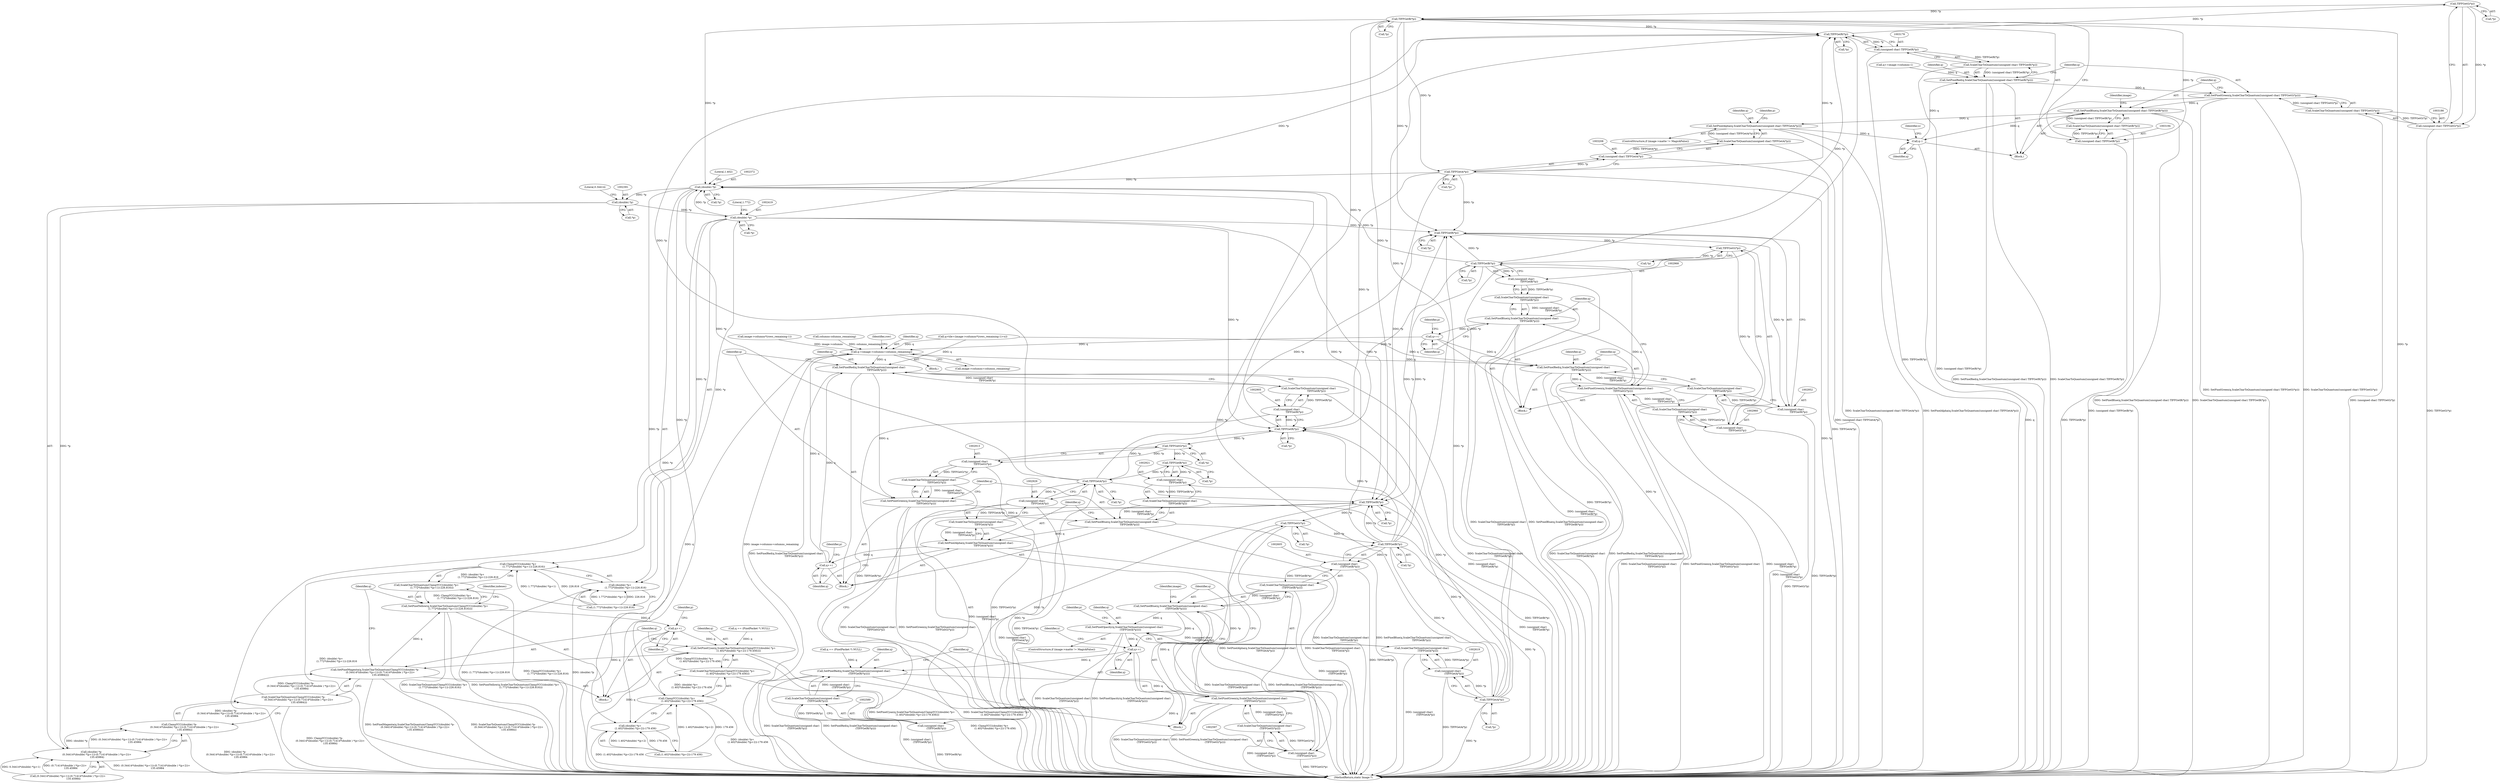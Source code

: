 digraph "0_ImageMagick_2bb6941a2d557f26a2f2049ade466e118eeaab91@pointer" {
"1003187" [label="(Call,TIFFGetG(*p))"];
"1003179" [label="(Call,TIFFGetR(*p))"];
"1003195" [label="(Call,TIFFGetB(*p))"];
"1003187" [label="(Call,TIFFGetG(*p))"];
"1002418" [label="(Call,(double) *p)"];
"1002390" [label="(Call,(double) *p)"];
"1002371" [label="(Call,(double) *p)"];
"1002969" [label="(Call,TIFFGetB(*p))"];
"1002961" [label="(Call,TIFFGetG(*p))"];
"1002953" [label="(Call,TIFFGetR(*p))"];
"1002620" [label="(Call,TIFFGetA(*p))"];
"1002606" [label="(Call,TIFFGetB(*p))"];
"1002598" [label="(Call,TIFFGetG(*p))"];
"1002590" [label="(Call,TIFFGetR(*p))"];
"1002930" [label="(Call,TIFFGetA(*p))"];
"1002922" [label="(Call,TIFFGetB(*p))"];
"1002914" [label="(Call,TIFFGetG(*p))"];
"1002906" [label="(Call,TIFFGetR(*p))"];
"1003209" [label="(Call,TIFFGetA(*p))"];
"1003185" [label="(Call,(unsigned char) TIFFGetG(*p))"];
"1003184" [label="(Call,ScaleCharToQuantum((unsigned char) TIFFGetG(*p)))"];
"1003182" [label="(Call,SetPixelGreen(q,ScaleCharToQuantum((unsigned char) TIFFGetG(*p))))"];
"1003190" [label="(Call,SetPixelBlue(q,ScaleCharToQuantum((unsigned char) TIFFGetB(*p))))"];
"1003204" [label="(Call,SetPixelAlpha(q,ScaleCharToQuantum((unsigned char) TIFFGetA(*p))))"];
"1003214" [label="(Call,q--)"];
"1003174" [label="(Call,SetPixelRed(q,ScaleCharToQuantum((unsigned char) TIFFGetR(*p))))"];
"1002369" [label="(Call,ClampYCC((double) *p+\n              (1.402*(double) *(p+2))-179.456))"];
"1002368" [label="(Call,ScaleCharToQuantum(ClampYCC((double) *p+\n              (1.402*(double) *(p+2))-179.456)))"];
"1002366" [label="(Call,SetPixelCyan(q,ScaleCharToQuantum(ClampYCC((double) *p+\n              (1.402*(double) *(p+2))-179.456))))"];
"1002385" [label="(Call,SetPixelMagenta(q,ScaleCharToQuantum(ClampYCC((double) *p-\n              (0.34414*(double) *(p+1))-(0.71414*(double ) *(p+2))+\n              135.45984))))"];
"1002413" [label="(Call,SetPixelYellow(q,ScaleCharToQuantum(ClampYCC((double) *p+\n              (1.772*(double) *(p+1))-226.816))))"];
"1002443" [label="(Call,q++)"];
"1002370" [label="(Call,(double) *p+\n              (1.402*(double) *(p+2))-179.456)"];
"1002389" [label="(Call,(double) *p-\n              (0.34414*(double) *(p+1))-(0.71414*(double ) *(p+2))+\n              135.45984)"];
"1002388" [label="(Call,ClampYCC((double) *p-\n              (0.34414*(double) *(p+1))-(0.71414*(double ) *(p+2))+\n              135.45984))"];
"1002387" [label="(Call,ScaleCharToQuantum(ClampYCC((double) *p-\n              (0.34414*(double) *(p+1))-(0.71414*(double ) *(p+2))+\n              135.45984)))"];
"1002416" [label="(Call,ClampYCC((double) *p+\n              (1.772*(double) *(p+1))-226.816))"];
"1002415" [label="(Call,ScaleCharToQuantum(ClampYCC((double) *p+\n              (1.772*(double) *(p+1))-226.816)))"];
"1002417" [label="(Call,(double) *p+\n              (1.772*(double) *(p+1))-226.816)"];
"1002588" [label="(Call,(unsigned char)\n              (TIFFGetR(*p)))"];
"1002587" [label="(Call,ScaleCharToQuantum((unsigned char)\n              (TIFFGetR(*p))))"];
"1002585" [label="(Call,SetPixelRed(q,ScaleCharToQuantum((unsigned char)\n              (TIFFGetR(*p)))))"];
"1002593" [label="(Call,SetPixelGreen(q,ScaleCharToQuantum((unsigned char)\n              (TIFFGetG(*p)))))"];
"1002601" [label="(Call,SetPixelBlue(q,ScaleCharToQuantum((unsigned char)\n              (TIFFGetB(*p)))))"];
"1002615" [label="(Call,SetPixelOpacity(q,ScaleCharToQuantum((unsigned char)\n                (TIFFGetA(*p)))))"];
"1002625" [label="(Call,q++)"];
"1002596" [label="(Call,(unsigned char)\n              (TIFFGetG(*p)))"];
"1002595" [label="(Call,ScaleCharToQuantum((unsigned char)\n              (TIFFGetG(*p))))"];
"1002604" [label="(Call,(unsigned char)\n              (TIFFGetB(*p)))"];
"1002603" [label="(Call,ScaleCharToQuantum((unsigned char)\n              (TIFFGetB(*p))))"];
"1002618" [label="(Call,(unsigned char)\n                (TIFFGetA(*p)))"];
"1002617" [label="(Call,ScaleCharToQuantum((unsigned char)\n                (TIFFGetA(*p))))"];
"1002904" [label="(Call,(unsigned char)\n                    TIFFGetR(*p))"];
"1002903" [label="(Call,ScaleCharToQuantum((unsigned char)\n                    TIFFGetR(*p)))"];
"1002901" [label="(Call,SetPixelRed(q,ScaleCharToQuantum((unsigned char)\n                    TIFFGetR(*p))))"];
"1002909" [label="(Call,SetPixelGreen(q,ScaleCharToQuantum((unsigned char)\n                    TIFFGetG(*p))))"];
"1002917" [label="(Call,SetPixelBlue(q,ScaleCharToQuantum((unsigned char)\n                    TIFFGetB(*p))))"];
"1002925" [label="(Call,SetPixelAlpha(q,ScaleCharToQuantum((unsigned char)\n                    TIFFGetA(*p))))"];
"1002933" [label="(Call,q++)"];
"1002981" [label="(Call,q-=(image->columns+columns_remaining))"];
"1002948" [label="(Call,SetPixelRed(q,ScaleCharToQuantum((unsigned char)\n                    TIFFGetR(*p))))"];
"1002956" [label="(Call,SetPixelGreen(q,ScaleCharToQuantum((unsigned char)\n                    TIFFGetG(*p))))"];
"1002964" [label="(Call,SetPixelBlue(q,ScaleCharToQuantum((unsigned char)\n                    TIFFGetB(*p))))"];
"1002972" [label="(Call,q++)"];
"1002912" [label="(Call,(unsigned char)\n                    TIFFGetG(*p))"];
"1002911" [label="(Call,ScaleCharToQuantum((unsigned char)\n                    TIFFGetG(*p)))"];
"1002920" [label="(Call,(unsigned char)\n                    TIFFGetB(*p))"];
"1002919" [label="(Call,ScaleCharToQuantum((unsigned char)\n                    TIFFGetB(*p)))"];
"1002928" [label="(Call,(unsigned char)\n                    TIFFGetA(*p))"];
"1002927" [label="(Call,ScaleCharToQuantum((unsigned char)\n                    TIFFGetA(*p)))"];
"1002951" [label="(Call,(unsigned char)\n                    TIFFGetR(*p))"];
"1002950" [label="(Call,ScaleCharToQuantum((unsigned char)\n                    TIFFGetR(*p)))"];
"1002959" [label="(Call,(unsigned char)\n                    TIFFGetG(*p))"];
"1002958" [label="(Call,ScaleCharToQuantum((unsigned char)\n                    TIFFGetG(*p)))"];
"1002967" [label="(Call,(unsigned char)\n                    TIFFGetB(*p))"];
"1002966" [label="(Call,ScaleCharToQuantum((unsigned char)\n                    TIFFGetB(*p)))"];
"1003177" [label="(Call,(unsigned char) TIFFGetR(*p))"];
"1003176" [label="(Call,ScaleCharToQuantum((unsigned char) TIFFGetR(*p)))"];
"1003193" [label="(Call,(unsigned char) TIFFGetB(*p))"];
"1003192" [label="(Call,ScaleCharToQuantum((unsigned char) TIFFGetB(*p)))"];
"1003207" [label="(Call,(unsigned char) TIFFGetA(*p))"];
"1003206" [label="(Call,ScaleCharToQuantum((unsigned char) TIFFGetA(*p)))"];
"1003183" [label="(Identifier,q)"];
"1002904" [label="(Call,(unsigned char)\n                    TIFFGetR(*p))"];
"1002591" [label="(Call,*p)"];
"1002959" [label="(Call,(unsigned char)\n                    TIFFGetG(*p))"];
"1002972" [label="(Call,q++)"];
"1002367" [label="(Identifier,q)"];
"1002982" [label="(Identifier,q)"];
"1002918" [label="(Identifier,q)"];
"1002385" [label="(Call,SetPixelMagenta(q,ScaleCharToQuantum(ClampYCC((double) *p-\n              (0.34414*(double) *(p+1))-(0.71414*(double ) *(p+2))+\n              135.45984))))"];
"1002867" [label="(Call,image->columns*(rows_remaining-1))"];
"1003184" [label="(Call,ScaleCharToQuantum((unsigned char) TIFFGetG(*p)))"];
"1002414" [label="(Identifier,q)"];
"1002915" [label="(Call,*p)"];
"1002910" [label="(Identifier,q)"];
"1002947" [label="(Block,)"];
"1002443" [label="(Call,q++)"];
"1002625" [label="(Call,q++)"];
"1002906" [label="(Call,TIFFGetR(*p))"];
"1003406" [label="(MethodReturn,static Image *)"];
"1003182" [label="(Call,SetPixelGreen(q,ScaleCharToQuantum((unsigned char) TIFFGetG(*p))))"];
"1003180" [label="(Call,*p)"];
"1003185" [label="(Call,(unsigned char) TIFFGetG(*p))"];
"1003153" [label="(Call,q+=image->columns-1)"];
"1002617" [label="(Call,ScaleCharToQuantum((unsigned char)\n                (TIFFGetA(*p))))"];
"1002954" [label="(Call,*p)"];
"1003175" [label="(Identifier,q)"];
"1002981" [label="(Call,q-=(image->columns+columns_remaining))"];
"1002365" [label="(Block,)"];
"1002371" [label="(Call,(double) *p)"];
"1002434" [label="(Identifier,indexes)"];
"1002396" [label="(Literal,0.34414)"];
"1002418" [label="(Call,(double) *p)"];
"1002912" [label="(Call,(unsigned char)\n                    TIFFGetG(*p))"];
"1002602" [label="(Identifier,q)"];
"1002422" [label="(Call,(1.772*(double) *(p+1))-226.816)"];
"1002903" [label="(Call,ScaleCharToQuantum((unsigned char)\n                    TIFFGetR(*p)))"];
"1002967" [label="(Call,(unsigned char)\n                    TIFFGetB(*p))"];
"1002902" [label="(Identifier,q)"];
"1003173" [label="(Block,)"];
"1002446" [label="(Identifier,p)"];
"1002931" [label="(Call,*p)"];
"1002914" [label="(Call,TIFFGetG(*p))"];
"1002901" [label="(Call,SetPixelRed(q,ScaleCharToQuantum((unsigned char)\n                    TIFFGetR(*p))))"];
"1003177" [label="(Call,(unsigned char) TIFFGetR(*p))"];
"1002962" [label="(Call,*p)"];
"1003179" [label="(Call,TIFFGetR(*p))"];
"1002930" [label="(Call,TIFFGetA(*p))"];
"1002590" [label="(Call,TIFFGetR(*p))"];
"1002389" [label="(Call,(double) *p-\n              (0.34414*(double) *(p+1))-(0.71414*(double ) *(p+2))+\n              135.45984)"];
"1002584" [label="(Block,)"];
"1003209" [label="(Call,TIFFGetA(*p))"];
"1002618" [label="(Call,(unsigned char)\n                (TIFFGetA(*p)))"];
"1003205" [label="(Identifier,q)"];
"1002951" [label="(Call,(unsigned char)\n                    TIFFGetR(*p))"];
"1002604" [label="(Call,(unsigned char)\n              (TIFFGetB(*p)))"];
"1002609" [label="(ControlStructure,if (image->matte != MagickFalse))"];
"1002624" [label="(Identifier,p)"];
"1002392" [label="(Call,*p)"];
"1002862" [label="(Call,q=tile+(image->columns*(rows_remaining-1)+x))"];
"1003207" [label="(Call,(unsigned char) TIFFGetA(*p))"];
"1002386" [label="(Identifier,q)"];
"1003187" [label="(Call,TIFFGetG(*p))"];
"1002620" [label="(Call,TIFFGetA(*p))"];
"1003215" [label="(Identifier,q)"];
"1002416" [label="(Call,ClampYCC((double) *p+\n              (1.772*(double) *(p+1))-226.816))"];
"1002928" [label="(Call,(unsigned char)\n                    TIFFGetA(*p))"];
"1002593" [label="(Call,SetPixelGreen(q,ScaleCharToQuantum((unsigned char)\n              (TIFFGetG(*p)))))"];
"1002909" [label="(Call,SetPixelGreen(q,ScaleCharToQuantum((unsigned char)\n                    TIFFGetG(*p))))"];
"1002588" [label="(Call,(unsigned char)\n              (TIFFGetR(*p)))"];
"1002612" [label="(Identifier,image)"];
"1002598" [label="(Call,TIFFGetG(*p))"];
"1002616" [label="(Identifier,q)"];
"1002586" [label="(Identifier,q)"];
"1002413" [label="(Call,SetPixelYellow(q,ScaleCharToQuantum(ClampYCC((double) *p+\n              (1.772*(double) *(p+1))-226.816))))"];
"1002975" [label="(Identifier,p)"];
"1002373" [label="(Call,*p)"];
"1003198" [label="(ControlStructure,if (image->matte != MagickFalse))"];
"1002934" [label="(Identifier,q)"];
"1002973" [label="(Identifier,q)"];
"1002377" [label="(Literal,1.402)"];
"1002596" [label="(Call,(unsigned char)\n              (TIFFGetG(*p)))"];
"1002369" [label="(Call,ClampYCC((double) *p+\n              (1.402*(double) *(p+2))-179.456))"];
"1002969" [label="(Call,TIFFGetB(*p))"];
"1002607" [label="(Call,*p)"];
"1002948" [label="(Call,SetPixelRed(q,ScaleCharToQuantum((unsigned char)\n                    TIFFGetR(*p))))"];
"1003204" [label="(Call,SetPixelAlpha(q,ScaleCharToQuantum((unsigned char) TIFFGetA(*p))))"];
"1002444" [label="(Identifier,q)"];
"1003201" [label="(Identifier,image)"];
"1002387" [label="(Call,ScaleCharToQuantum(ClampYCC((double) *p-\n              (0.34414*(double) *(p+1))-(0.71414*(double ) *(p+2))+\n              135.45984)))"];
"1003192" [label="(Call,ScaleCharToQuantum((unsigned char) TIFFGetB(*p)))"];
"1002978" [label="(Call,columns-columns_remaining)"];
"1002415" [label="(Call,ScaleCharToQuantum(ClampYCC((double) *p+\n              (1.772*(double) *(p+1))-226.816)))"];
"1002957" [label="(Identifier,q)"];
"1002603" [label="(Call,ScaleCharToQuantum((unsigned char)\n              (TIFFGetB(*p))))"];
"1002920" [label="(Call,(unsigned char)\n                    TIFFGetB(*p))"];
"1002922" [label="(Call,TIFFGetB(*p))"];
"1003190" [label="(Call,SetPixelBlue(q,ScaleCharToQuantum((unsigned char) TIFFGetB(*p))))"];
"1002583" [label="(Identifier,x)"];
"1002917" [label="(Call,SetPixelBlue(q,ScaleCharToQuantum((unsigned char)\n                    TIFFGetB(*p))))"];
"1002961" [label="(Call,TIFFGetG(*p))"];
"1002970" [label="(Call,*p)"];
"1003172" [label="(Identifier,x)"];
"1002923" [label="(Call,*p)"];
"1002911" [label="(Call,ScaleCharToQuantum((unsigned char)\n                    TIFFGetG(*p)))"];
"1002965" [label="(Identifier,q)"];
"1003188" [label="(Call,*p)"];
"1002339" [label="(Call,q == (PixelPacket *) NULL)"];
"1002424" [label="(Literal,1.772)"];
"1002883" [label="(Identifier,row)"];
"1002585" [label="(Call,SetPixelRed(q,ScaleCharToQuantum((unsigned char)\n              (TIFFGetR(*p)))))"];
"1002949" [label="(Identifier,q)"];
"1002606" [label="(Call,TIFFGetB(*p))"];
"1003195" [label="(Call,TIFFGetB(*p))"];
"1003191" [label="(Identifier,q)"];
"1002594" [label="(Identifier,q)"];
"1003206" [label="(Call,ScaleCharToQuantum((unsigned char) TIFFGetA(*p)))"];
"1002420" [label="(Call,*p)"];
"1002390" [label="(Call,(double) *p)"];
"1002520" [label="(Call,q == (PixelPacket *) NULL)"];
"1002366" [label="(Call,SetPixelCyan(q,ScaleCharToQuantum(ClampYCC((double) *p+\n              (1.402*(double) *(p+2))-179.456))))"];
"1002599" [label="(Call,*p)"];
"1002884" [label="(Block,)"];
"1002626" [label="(Identifier,q)"];
"1002595" [label="(Call,ScaleCharToQuantum((unsigned char)\n              (TIFFGetG(*p))))"];
"1003176" [label="(Call,ScaleCharToQuantum((unsigned char) TIFFGetR(*p)))"];
"1002958" [label="(Call,ScaleCharToQuantum((unsigned char)\n                    TIFFGetG(*p)))"];
"1002964" [label="(Call,SetPixelBlue(q,ScaleCharToQuantum((unsigned char)\n                    TIFFGetB(*p))))"];
"1003193" [label="(Call,(unsigned char) TIFFGetB(*p))"];
"1002933" [label="(Call,q++)"];
"1002966" [label="(Call,ScaleCharToQuantum((unsigned char)\n                    TIFFGetB(*p)))"];
"1003174" [label="(Call,SetPixelRed(q,ScaleCharToQuantum((unsigned char) TIFFGetR(*p))))"];
"1002983" [label="(Call,image->columns+columns_remaining)"];
"1002953" [label="(Call,TIFFGetR(*p))"];
"1002370" [label="(Call,(double) *p+\n              (1.402*(double) *(p+2))-179.456)"];
"1002919" [label="(Call,ScaleCharToQuantum((unsigned char)\n                    TIFFGetB(*p)))"];
"1002936" [label="(Identifier,p)"];
"1002907" [label="(Call,*p)"];
"1002375" [label="(Call,(1.402*(double) *(p+2))-179.456)"];
"1002621" [label="(Call,*p)"];
"1002417" [label="(Call,(double) *p+\n              (1.772*(double) *(p+1))-226.816)"];
"1002394" [label="(Call,(0.34414*(double) *(p+1))-(0.71414*(double ) *(p+2))+\n              135.45984)"];
"1002927" [label="(Call,ScaleCharToQuantum((unsigned char)\n                    TIFFGetA(*p)))"];
"1002926" [label="(Identifier,q)"];
"1002950" [label="(Call,ScaleCharToQuantum((unsigned char)\n                    TIFFGetR(*p)))"];
"1003196" [label="(Call,*p)"];
"1002388" [label="(Call,ClampYCC((double) *p-\n              (0.34414*(double) *(p+1))-(0.71414*(double ) *(p+2))+\n              135.45984))"];
"1002587" [label="(Call,ScaleCharToQuantum((unsigned char)\n              (TIFFGetR(*p))))"];
"1002601" [label="(Call,SetPixelBlue(q,ScaleCharToQuantum((unsigned char)\n              (TIFFGetB(*p)))))"];
"1003214" [label="(Call,q--)"];
"1002615" [label="(Call,SetPixelOpacity(q,ScaleCharToQuantum((unsigned char)\n                (TIFFGetA(*p)))))"];
"1002956" [label="(Call,SetPixelGreen(q,ScaleCharToQuantum((unsigned char)\n                    TIFFGetG(*p))))"];
"1002368" [label="(Call,ScaleCharToQuantum(ClampYCC((double) *p+\n              (1.402*(double) *(p+2))-179.456)))"];
"1003213" [label="(Identifier,p)"];
"1002900" [label="(Block,)"];
"1003210" [label="(Call,*p)"];
"1002925" [label="(Call,SetPixelAlpha(q,ScaleCharToQuantum((unsigned char)\n                    TIFFGetA(*p))))"];
"1003187" -> "1003185"  [label="AST: "];
"1003187" -> "1003188"  [label="CFG: "];
"1003188" -> "1003187"  [label="AST: "];
"1003185" -> "1003187"  [label="CFG: "];
"1003187" -> "1003185"  [label="DDG: *p"];
"1003179" -> "1003187"  [label="DDG: *p"];
"1003187" -> "1003195"  [label="DDG: *p"];
"1003179" -> "1003177"  [label="AST: "];
"1003179" -> "1003180"  [label="CFG: "];
"1003180" -> "1003179"  [label="AST: "];
"1003177" -> "1003179"  [label="CFG: "];
"1003179" -> "1003177"  [label="DDG: *p"];
"1003195" -> "1003179"  [label="DDG: *p"];
"1002418" -> "1003179"  [label="DDG: *p"];
"1002969" -> "1003179"  [label="DDG: *p"];
"1002620" -> "1003179"  [label="DDG: *p"];
"1002930" -> "1003179"  [label="DDG: *p"];
"1003209" -> "1003179"  [label="DDG: *p"];
"1002606" -> "1003179"  [label="DDG: *p"];
"1003195" -> "1003193"  [label="AST: "];
"1003195" -> "1003196"  [label="CFG: "];
"1003196" -> "1003195"  [label="AST: "];
"1003193" -> "1003195"  [label="CFG: "];
"1003195" -> "1003406"  [label="DDG: *p"];
"1003195" -> "1002371"  [label="DDG: *p"];
"1003195" -> "1002590"  [label="DDG: *p"];
"1003195" -> "1002906"  [label="DDG: *p"];
"1003195" -> "1002953"  [label="DDG: *p"];
"1003195" -> "1003193"  [label="DDG: *p"];
"1003195" -> "1003209"  [label="DDG: *p"];
"1002418" -> "1002417"  [label="AST: "];
"1002418" -> "1002420"  [label="CFG: "];
"1002419" -> "1002418"  [label="AST: "];
"1002420" -> "1002418"  [label="AST: "];
"1002424" -> "1002418"  [label="CFG: "];
"1002418" -> "1003406"  [label="DDG: *p"];
"1002418" -> "1002371"  [label="DDG: *p"];
"1002418" -> "1002416"  [label="DDG: *p"];
"1002418" -> "1002417"  [label="DDG: *p"];
"1002390" -> "1002418"  [label="DDG: *p"];
"1002418" -> "1002590"  [label="DDG: *p"];
"1002418" -> "1002906"  [label="DDG: *p"];
"1002418" -> "1002953"  [label="DDG: *p"];
"1002390" -> "1002389"  [label="AST: "];
"1002390" -> "1002392"  [label="CFG: "];
"1002391" -> "1002390"  [label="AST: "];
"1002392" -> "1002390"  [label="AST: "];
"1002396" -> "1002390"  [label="CFG: "];
"1002390" -> "1002389"  [label="DDG: *p"];
"1002371" -> "1002390"  [label="DDG: *p"];
"1002371" -> "1002370"  [label="AST: "];
"1002371" -> "1002373"  [label="CFG: "];
"1002372" -> "1002371"  [label="AST: "];
"1002373" -> "1002371"  [label="AST: "];
"1002377" -> "1002371"  [label="CFG: "];
"1002371" -> "1002369"  [label="DDG: *p"];
"1002371" -> "1002370"  [label="DDG: *p"];
"1002969" -> "1002371"  [label="DDG: *p"];
"1002620" -> "1002371"  [label="DDG: *p"];
"1002930" -> "1002371"  [label="DDG: *p"];
"1003209" -> "1002371"  [label="DDG: *p"];
"1002606" -> "1002371"  [label="DDG: *p"];
"1002969" -> "1002967"  [label="AST: "];
"1002969" -> "1002970"  [label="CFG: "];
"1002970" -> "1002969"  [label="AST: "];
"1002967" -> "1002969"  [label="CFG: "];
"1002969" -> "1003406"  [label="DDG: *p"];
"1002969" -> "1002590"  [label="DDG: *p"];
"1002969" -> "1002906"  [label="DDG: *p"];
"1002969" -> "1002953"  [label="DDG: *p"];
"1002969" -> "1002967"  [label="DDG: *p"];
"1002961" -> "1002969"  [label="DDG: *p"];
"1002961" -> "1002959"  [label="AST: "];
"1002961" -> "1002962"  [label="CFG: "];
"1002962" -> "1002961"  [label="AST: "];
"1002959" -> "1002961"  [label="CFG: "];
"1002961" -> "1002959"  [label="DDG: *p"];
"1002953" -> "1002961"  [label="DDG: *p"];
"1002953" -> "1002951"  [label="AST: "];
"1002953" -> "1002954"  [label="CFG: "];
"1002954" -> "1002953"  [label="AST: "];
"1002951" -> "1002953"  [label="CFG: "];
"1002953" -> "1002951"  [label="DDG: *p"];
"1002620" -> "1002953"  [label="DDG: *p"];
"1002930" -> "1002953"  [label="DDG: *p"];
"1003209" -> "1002953"  [label="DDG: *p"];
"1002606" -> "1002953"  [label="DDG: *p"];
"1002620" -> "1002618"  [label="AST: "];
"1002620" -> "1002621"  [label="CFG: "];
"1002621" -> "1002620"  [label="AST: "];
"1002618" -> "1002620"  [label="CFG: "];
"1002620" -> "1003406"  [label="DDG: *p"];
"1002620" -> "1002590"  [label="DDG: *p"];
"1002620" -> "1002618"  [label="DDG: *p"];
"1002606" -> "1002620"  [label="DDG: *p"];
"1002620" -> "1002906"  [label="DDG: *p"];
"1002606" -> "1002604"  [label="AST: "];
"1002606" -> "1002607"  [label="CFG: "];
"1002607" -> "1002606"  [label="AST: "];
"1002604" -> "1002606"  [label="CFG: "];
"1002606" -> "1003406"  [label="DDG: *p"];
"1002606" -> "1002590"  [label="DDG: *p"];
"1002606" -> "1002604"  [label="DDG: *p"];
"1002598" -> "1002606"  [label="DDG: *p"];
"1002606" -> "1002906"  [label="DDG: *p"];
"1002598" -> "1002596"  [label="AST: "];
"1002598" -> "1002599"  [label="CFG: "];
"1002599" -> "1002598"  [label="AST: "];
"1002596" -> "1002598"  [label="CFG: "];
"1002598" -> "1002596"  [label="DDG: *p"];
"1002590" -> "1002598"  [label="DDG: *p"];
"1002590" -> "1002588"  [label="AST: "];
"1002590" -> "1002591"  [label="CFG: "];
"1002591" -> "1002590"  [label="AST: "];
"1002588" -> "1002590"  [label="CFG: "];
"1002590" -> "1002588"  [label="DDG: *p"];
"1002930" -> "1002590"  [label="DDG: *p"];
"1003209" -> "1002590"  [label="DDG: *p"];
"1002930" -> "1002928"  [label="AST: "];
"1002930" -> "1002931"  [label="CFG: "];
"1002931" -> "1002930"  [label="AST: "];
"1002928" -> "1002930"  [label="CFG: "];
"1002930" -> "1003406"  [label="DDG: *p"];
"1002930" -> "1002906"  [label="DDG: *p"];
"1002930" -> "1002928"  [label="DDG: *p"];
"1002922" -> "1002930"  [label="DDG: *p"];
"1002922" -> "1002920"  [label="AST: "];
"1002922" -> "1002923"  [label="CFG: "];
"1002923" -> "1002922"  [label="AST: "];
"1002920" -> "1002922"  [label="CFG: "];
"1002922" -> "1002920"  [label="DDG: *p"];
"1002914" -> "1002922"  [label="DDG: *p"];
"1002914" -> "1002912"  [label="AST: "];
"1002914" -> "1002915"  [label="CFG: "];
"1002915" -> "1002914"  [label="AST: "];
"1002912" -> "1002914"  [label="CFG: "];
"1002914" -> "1002912"  [label="DDG: *p"];
"1002906" -> "1002914"  [label="DDG: *p"];
"1002906" -> "1002904"  [label="AST: "];
"1002906" -> "1002907"  [label="CFG: "];
"1002907" -> "1002906"  [label="AST: "];
"1002904" -> "1002906"  [label="CFG: "];
"1002906" -> "1002904"  [label="DDG: *p"];
"1003209" -> "1002906"  [label="DDG: *p"];
"1003209" -> "1003207"  [label="AST: "];
"1003209" -> "1003210"  [label="CFG: "];
"1003210" -> "1003209"  [label="AST: "];
"1003207" -> "1003209"  [label="CFG: "];
"1003209" -> "1003406"  [label="DDG: *p"];
"1003209" -> "1003207"  [label="DDG: *p"];
"1003185" -> "1003184"  [label="AST: "];
"1003186" -> "1003185"  [label="AST: "];
"1003184" -> "1003185"  [label="CFG: "];
"1003185" -> "1003406"  [label="DDG: TIFFGetG(*p)"];
"1003185" -> "1003184"  [label="DDG: TIFFGetG(*p)"];
"1003184" -> "1003182"  [label="AST: "];
"1003182" -> "1003184"  [label="CFG: "];
"1003184" -> "1003406"  [label="DDG: (unsigned char) TIFFGetG(*p)"];
"1003184" -> "1003182"  [label="DDG: (unsigned char) TIFFGetG(*p)"];
"1003182" -> "1003173"  [label="AST: "];
"1003183" -> "1003182"  [label="AST: "];
"1003191" -> "1003182"  [label="CFG: "];
"1003182" -> "1003406"  [label="DDG: SetPixelGreen(q,ScaleCharToQuantum((unsigned char) TIFFGetG(*p)))"];
"1003182" -> "1003406"  [label="DDG: ScaleCharToQuantum((unsigned char) TIFFGetG(*p))"];
"1003174" -> "1003182"  [label="DDG: q"];
"1003182" -> "1003190"  [label="DDG: q"];
"1003190" -> "1003173"  [label="AST: "];
"1003190" -> "1003192"  [label="CFG: "];
"1003191" -> "1003190"  [label="AST: "];
"1003192" -> "1003190"  [label="AST: "];
"1003201" -> "1003190"  [label="CFG: "];
"1003190" -> "1003406"  [label="DDG: SetPixelBlue(q,ScaleCharToQuantum((unsigned char) TIFFGetB(*p)))"];
"1003190" -> "1003406"  [label="DDG: ScaleCharToQuantum((unsigned char) TIFFGetB(*p))"];
"1003192" -> "1003190"  [label="DDG: (unsigned char) TIFFGetB(*p)"];
"1003190" -> "1003204"  [label="DDG: q"];
"1003190" -> "1003214"  [label="DDG: q"];
"1003204" -> "1003198"  [label="AST: "];
"1003204" -> "1003206"  [label="CFG: "];
"1003205" -> "1003204"  [label="AST: "];
"1003206" -> "1003204"  [label="AST: "];
"1003213" -> "1003204"  [label="CFG: "];
"1003204" -> "1003406"  [label="DDG: ScaleCharToQuantum((unsigned char) TIFFGetA(*p))"];
"1003204" -> "1003406"  [label="DDG: SetPixelAlpha(q,ScaleCharToQuantum((unsigned char) TIFFGetA(*p)))"];
"1003206" -> "1003204"  [label="DDG: (unsigned char) TIFFGetA(*p)"];
"1003204" -> "1003214"  [label="DDG: q"];
"1003214" -> "1003173"  [label="AST: "];
"1003214" -> "1003215"  [label="CFG: "];
"1003215" -> "1003214"  [label="AST: "];
"1003172" -> "1003214"  [label="CFG: "];
"1003214" -> "1003406"  [label="DDG: q"];
"1003214" -> "1003174"  [label="DDG: q"];
"1003174" -> "1003173"  [label="AST: "];
"1003174" -> "1003176"  [label="CFG: "];
"1003175" -> "1003174"  [label="AST: "];
"1003176" -> "1003174"  [label="AST: "];
"1003183" -> "1003174"  [label="CFG: "];
"1003174" -> "1003406"  [label="DDG: SetPixelRed(q,ScaleCharToQuantum((unsigned char) TIFFGetR(*p)))"];
"1003174" -> "1003406"  [label="DDG: ScaleCharToQuantum((unsigned char) TIFFGetR(*p))"];
"1003153" -> "1003174"  [label="DDG: q"];
"1003176" -> "1003174"  [label="DDG: (unsigned char) TIFFGetR(*p)"];
"1002369" -> "1002368"  [label="AST: "];
"1002369" -> "1002370"  [label="CFG: "];
"1002370" -> "1002369"  [label="AST: "];
"1002368" -> "1002369"  [label="CFG: "];
"1002369" -> "1003406"  [label="DDG: (double) *p+\n              (1.402*(double) *(p+2))-179.456"];
"1002369" -> "1002368"  [label="DDG: (double) *p+\n              (1.402*(double) *(p+2))-179.456"];
"1002375" -> "1002369"  [label="DDG: 1.402*(double) *(p+2)"];
"1002375" -> "1002369"  [label="DDG: 179.456"];
"1002368" -> "1002366"  [label="AST: "];
"1002366" -> "1002368"  [label="CFG: "];
"1002368" -> "1003406"  [label="DDG: ClampYCC((double) *p+\n              (1.402*(double) *(p+2))-179.456)"];
"1002368" -> "1002366"  [label="DDG: ClampYCC((double) *p+\n              (1.402*(double) *(p+2))-179.456)"];
"1002366" -> "1002365"  [label="AST: "];
"1002367" -> "1002366"  [label="AST: "];
"1002386" -> "1002366"  [label="CFG: "];
"1002366" -> "1003406"  [label="DDG: SetPixelCyan(q,ScaleCharToQuantum(ClampYCC((double) *p+\n              (1.402*(double) *(p+2))-179.456)))"];
"1002366" -> "1003406"  [label="DDG: ScaleCharToQuantum(ClampYCC((double) *p+\n              (1.402*(double) *(p+2))-179.456))"];
"1002339" -> "1002366"  [label="DDG: q"];
"1002443" -> "1002366"  [label="DDG: q"];
"1002366" -> "1002385"  [label="DDG: q"];
"1002385" -> "1002365"  [label="AST: "];
"1002385" -> "1002387"  [label="CFG: "];
"1002386" -> "1002385"  [label="AST: "];
"1002387" -> "1002385"  [label="AST: "];
"1002414" -> "1002385"  [label="CFG: "];
"1002385" -> "1003406"  [label="DDG: ScaleCharToQuantum(ClampYCC((double) *p-\n              (0.34414*(double) *(p+1))-(0.71414*(double ) *(p+2))+\n              135.45984))"];
"1002385" -> "1003406"  [label="DDG: SetPixelMagenta(q,ScaleCharToQuantum(ClampYCC((double) *p-\n              (0.34414*(double) *(p+1))-(0.71414*(double ) *(p+2))+\n              135.45984)))"];
"1002387" -> "1002385"  [label="DDG: ClampYCC((double) *p-\n              (0.34414*(double) *(p+1))-(0.71414*(double ) *(p+2))+\n              135.45984)"];
"1002385" -> "1002413"  [label="DDG: q"];
"1002413" -> "1002365"  [label="AST: "];
"1002413" -> "1002415"  [label="CFG: "];
"1002414" -> "1002413"  [label="AST: "];
"1002415" -> "1002413"  [label="AST: "];
"1002434" -> "1002413"  [label="CFG: "];
"1002413" -> "1003406"  [label="DDG: ScaleCharToQuantum(ClampYCC((double) *p+\n              (1.772*(double) *(p+1))-226.816))"];
"1002413" -> "1003406"  [label="DDG: SetPixelYellow(q,ScaleCharToQuantum(ClampYCC((double) *p+\n              (1.772*(double) *(p+1))-226.816)))"];
"1002415" -> "1002413"  [label="DDG: ClampYCC((double) *p+\n              (1.772*(double) *(p+1))-226.816)"];
"1002413" -> "1002443"  [label="DDG: q"];
"1002443" -> "1002365"  [label="AST: "];
"1002443" -> "1002444"  [label="CFG: "];
"1002444" -> "1002443"  [label="AST: "];
"1002446" -> "1002443"  [label="CFG: "];
"1002443" -> "1003406"  [label="DDG: q"];
"1002370" -> "1002375"  [label="CFG: "];
"1002375" -> "1002370"  [label="AST: "];
"1002370" -> "1003406"  [label="DDG: (1.402*(double) *(p+2))-179.456"];
"1002375" -> "1002370"  [label="DDG: 1.402*(double) *(p+2)"];
"1002375" -> "1002370"  [label="DDG: 179.456"];
"1002389" -> "1002388"  [label="AST: "];
"1002389" -> "1002394"  [label="CFG: "];
"1002394" -> "1002389"  [label="AST: "];
"1002388" -> "1002389"  [label="CFG: "];
"1002389" -> "1003406"  [label="DDG: (0.34414*(double) *(p+1))-(0.71414*(double ) *(p+2))+\n              135.45984"];
"1002389" -> "1002388"  [label="DDG: (double) *p"];
"1002389" -> "1002388"  [label="DDG: (0.34414*(double) *(p+1))-(0.71414*(double ) *(p+2))+\n              135.45984"];
"1002394" -> "1002389"  [label="DDG: 0.34414*(double) *(p+1)"];
"1002394" -> "1002389"  [label="DDG: (0.71414*(double ) *(p+2))+\n              135.45984"];
"1002388" -> "1002387"  [label="AST: "];
"1002387" -> "1002388"  [label="CFG: "];
"1002388" -> "1003406"  [label="DDG: (double) *p-\n              (0.34414*(double) *(p+1))-(0.71414*(double ) *(p+2))+\n              135.45984"];
"1002388" -> "1002387"  [label="DDG: (double) *p-\n              (0.34414*(double) *(p+1))-(0.71414*(double ) *(p+2))+\n              135.45984"];
"1002387" -> "1003406"  [label="DDG: ClampYCC((double) *p-\n              (0.34414*(double) *(p+1))-(0.71414*(double ) *(p+2))+\n              135.45984)"];
"1002416" -> "1002415"  [label="AST: "];
"1002416" -> "1002417"  [label="CFG: "];
"1002417" -> "1002416"  [label="AST: "];
"1002415" -> "1002416"  [label="CFG: "];
"1002416" -> "1003406"  [label="DDG: (double) *p+\n              (1.772*(double) *(p+1))-226.816"];
"1002416" -> "1002415"  [label="DDG: (double) *p+\n              (1.772*(double) *(p+1))-226.816"];
"1002422" -> "1002416"  [label="DDG: 1.772*(double) *(p+1)"];
"1002422" -> "1002416"  [label="DDG: 226.816"];
"1002415" -> "1003406"  [label="DDG: ClampYCC((double) *p+\n              (1.772*(double) *(p+1))-226.816)"];
"1002417" -> "1002422"  [label="CFG: "];
"1002422" -> "1002417"  [label="AST: "];
"1002417" -> "1003406"  [label="DDG: (double) *p"];
"1002417" -> "1003406"  [label="DDG: (1.772*(double) *(p+1))-226.816"];
"1002422" -> "1002417"  [label="DDG: 1.772*(double) *(p+1)"];
"1002422" -> "1002417"  [label="DDG: 226.816"];
"1002588" -> "1002587"  [label="AST: "];
"1002589" -> "1002588"  [label="AST: "];
"1002587" -> "1002588"  [label="CFG: "];
"1002588" -> "1003406"  [label="DDG: TIFFGetR(*p)"];
"1002588" -> "1002587"  [label="DDG: TIFFGetR(*p)"];
"1002587" -> "1002585"  [label="AST: "];
"1002585" -> "1002587"  [label="CFG: "];
"1002587" -> "1003406"  [label="DDG: (unsigned char)\n              (TIFFGetR(*p))"];
"1002587" -> "1002585"  [label="DDG: (unsigned char)\n              (TIFFGetR(*p))"];
"1002585" -> "1002584"  [label="AST: "];
"1002586" -> "1002585"  [label="AST: "];
"1002594" -> "1002585"  [label="CFG: "];
"1002585" -> "1003406"  [label="DDG: ScaleCharToQuantum((unsigned char)\n              (TIFFGetR(*p)))"];
"1002585" -> "1003406"  [label="DDG: SetPixelRed(q,ScaleCharToQuantum((unsigned char)\n              (TIFFGetR(*p))))"];
"1002625" -> "1002585"  [label="DDG: q"];
"1002520" -> "1002585"  [label="DDG: q"];
"1002585" -> "1002593"  [label="DDG: q"];
"1002593" -> "1002584"  [label="AST: "];
"1002593" -> "1002595"  [label="CFG: "];
"1002594" -> "1002593"  [label="AST: "];
"1002595" -> "1002593"  [label="AST: "];
"1002602" -> "1002593"  [label="CFG: "];
"1002593" -> "1003406"  [label="DDG: SetPixelGreen(q,ScaleCharToQuantum((unsigned char)\n              (TIFFGetG(*p))))"];
"1002593" -> "1003406"  [label="DDG: ScaleCharToQuantum((unsigned char)\n              (TIFFGetG(*p)))"];
"1002595" -> "1002593"  [label="DDG: (unsigned char)\n              (TIFFGetG(*p))"];
"1002593" -> "1002601"  [label="DDG: q"];
"1002601" -> "1002584"  [label="AST: "];
"1002601" -> "1002603"  [label="CFG: "];
"1002602" -> "1002601"  [label="AST: "];
"1002603" -> "1002601"  [label="AST: "];
"1002612" -> "1002601"  [label="CFG: "];
"1002601" -> "1003406"  [label="DDG: SetPixelBlue(q,ScaleCharToQuantum((unsigned char)\n              (TIFFGetB(*p))))"];
"1002601" -> "1003406"  [label="DDG: ScaleCharToQuantum((unsigned char)\n              (TIFFGetB(*p)))"];
"1002603" -> "1002601"  [label="DDG: (unsigned char)\n              (TIFFGetB(*p))"];
"1002601" -> "1002615"  [label="DDG: q"];
"1002601" -> "1002625"  [label="DDG: q"];
"1002615" -> "1002609"  [label="AST: "];
"1002615" -> "1002617"  [label="CFG: "];
"1002616" -> "1002615"  [label="AST: "];
"1002617" -> "1002615"  [label="AST: "];
"1002624" -> "1002615"  [label="CFG: "];
"1002615" -> "1003406"  [label="DDG: SetPixelOpacity(q,ScaleCharToQuantum((unsigned char)\n                (TIFFGetA(*p))))"];
"1002615" -> "1003406"  [label="DDG: ScaleCharToQuantum((unsigned char)\n                (TIFFGetA(*p)))"];
"1002617" -> "1002615"  [label="DDG: (unsigned char)\n                (TIFFGetA(*p))"];
"1002615" -> "1002625"  [label="DDG: q"];
"1002625" -> "1002584"  [label="AST: "];
"1002625" -> "1002626"  [label="CFG: "];
"1002626" -> "1002625"  [label="AST: "];
"1002583" -> "1002625"  [label="CFG: "];
"1002625" -> "1003406"  [label="DDG: q"];
"1002596" -> "1002595"  [label="AST: "];
"1002597" -> "1002596"  [label="AST: "];
"1002595" -> "1002596"  [label="CFG: "];
"1002596" -> "1003406"  [label="DDG: TIFFGetG(*p)"];
"1002596" -> "1002595"  [label="DDG: TIFFGetG(*p)"];
"1002595" -> "1003406"  [label="DDG: (unsigned char)\n              (TIFFGetG(*p))"];
"1002604" -> "1002603"  [label="AST: "];
"1002605" -> "1002604"  [label="AST: "];
"1002603" -> "1002604"  [label="CFG: "];
"1002604" -> "1003406"  [label="DDG: TIFFGetB(*p)"];
"1002604" -> "1002603"  [label="DDG: TIFFGetB(*p)"];
"1002603" -> "1003406"  [label="DDG: (unsigned char)\n              (TIFFGetB(*p))"];
"1002618" -> "1002617"  [label="AST: "];
"1002619" -> "1002618"  [label="AST: "];
"1002617" -> "1002618"  [label="CFG: "];
"1002618" -> "1003406"  [label="DDG: TIFFGetA(*p)"];
"1002618" -> "1002617"  [label="DDG: TIFFGetA(*p)"];
"1002617" -> "1003406"  [label="DDG: (unsigned char)\n                (TIFFGetA(*p))"];
"1002904" -> "1002903"  [label="AST: "];
"1002905" -> "1002904"  [label="AST: "];
"1002903" -> "1002904"  [label="CFG: "];
"1002904" -> "1003406"  [label="DDG: TIFFGetR(*p)"];
"1002904" -> "1002903"  [label="DDG: TIFFGetR(*p)"];
"1002903" -> "1002901"  [label="AST: "];
"1002901" -> "1002903"  [label="CFG: "];
"1002903" -> "1003406"  [label="DDG: (unsigned char)\n                    TIFFGetR(*p)"];
"1002903" -> "1002901"  [label="DDG: (unsigned char)\n                    TIFFGetR(*p)"];
"1002901" -> "1002900"  [label="AST: "];
"1002902" -> "1002901"  [label="AST: "];
"1002910" -> "1002901"  [label="CFG: "];
"1002901" -> "1003406"  [label="DDG: ScaleCharToQuantum((unsigned char)\n                    TIFFGetR(*p))"];
"1002901" -> "1003406"  [label="DDG: SetPixelRed(q,ScaleCharToQuantum((unsigned char)\n                    TIFFGetR(*p)))"];
"1002933" -> "1002901"  [label="DDG: q"];
"1002981" -> "1002901"  [label="DDG: q"];
"1002862" -> "1002901"  [label="DDG: q"];
"1002901" -> "1002909"  [label="DDG: q"];
"1002909" -> "1002900"  [label="AST: "];
"1002909" -> "1002911"  [label="CFG: "];
"1002910" -> "1002909"  [label="AST: "];
"1002911" -> "1002909"  [label="AST: "];
"1002918" -> "1002909"  [label="CFG: "];
"1002909" -> "1003406"  [label="DDG: SetPixelGreen(q,ScaleCharToQuantum((unsigned char)\n                    TIFFGetG(*p)))"];
"1002909" -> "1003406"  [label="DDG: ScaleCharToQuantum((unsigned char)\n                    TIFFGetG(*p))"];
"1002911" -> "1002909"  [label="DDG: (unsigned char)\n                    TIFFGetG(*p)"];
"1002909" -> "1002917"  [label="DDG: q"];
"1002917" -> "1002900"  [label="AST: "];
"1002917" -> "1002919"  [label="CFG: "];
"1002918" -> "1002917"  [label="AST: "];
"1002919" -> "1002917"  [label="AST: "];
"1002926" -> "1002917"  [label="CFG: "];
"1002917" -> "1003406"  [label="DDG: ScaleCharToQuantum((unsigned char)\n                    TIFFGetB(*p))"];
"1002917" -> "1003406"  [label="DDG: SetPixelBlue(q,ScaleCharToQuantum((unsigned char)\n                    TIFFGetB(*p)))"];
"1002919" -> "1002917"  [label="DDG: (unsigned char)\n                    TIFFGetB(*p)"];
"1002917" -> "1002925"  [label="DDG: q"];
"1002925" -> "1002900"  [label="AST: "];
"1002925" -> "1002927"  [label="CFG: "];
"1002926" -> "1002925"  [label="AST: "];
"1002927" -> "1002925"  [label="AST: "];
"1002934" -> "1002925"  [label="CFG: "];
"1002925" -> "1003406"  [label="DDG: ScaleCharToQuantum((unsigned char)\n                    TIFFGetA(*p))"];
"1002925" -> "1003406"  [label="DDG: SetPixelAlpha(q,ScaleCharToQuantum((unsigned char)\n                    TIFFGetA(*p)))"];
"1002927" -> "1002925"  [label="DDG: (unsigned char)\n                    TIFFGetA(*p)"];
"1002925" -> "1002933"  [label="DDG: q"];
"1002933" -> "1002900"  [label="AST: "];
"1002933" -> "1002934"  [label="CFG: "];
"1002934" -> "1002933"  [label="AST: "];
"1002936" -> "1002933"  [label="CFG: "];
"1002933" -> "1002981"  [label="DDG: q"];
"1002981" -> "1002884"  [label="AST: "];
"1002981" -> "1002983"  [label="CFG: "];
"1002982" -> "1002981"  [label="AST: "];
"1002983" -> "1002981"  [label="AST: "];
"1002883" -> "1002981"  [label="CFG: "];
"1002981" -> "1003406"  [label="DDG: image->columns+columns_remaining"];
"1002981" -> "1003406"  [label="DDG: q"];
"1002981" -> "1002948"  [label="DDG: q"];
"1002867" -> "1002981"  [label="DDG: image->columns"];
"1002978" -> "1002981"  [label="DDG: columns_remaining"];
"1002862" -> "1002981"  [label="DDG: q"];
"1002972" -> "1002981"  [label="DDG: q"];
"1002948" -> "1002947"  [label="AST: "];
"1002948" -> "1002950"  [label="CFG: "];
"1002949" -> "1002948"  [label="AST: "];
"1002950" -> "1002948"  [label="AST: "];
"1002957" -> "1002948"  [label="CFG: "];
"1002948" -> "1003406"  [label="DDG: ScaleCharToQuantum((unsigned char)\n                    TIFFGetR(*p))"];
"1002948" -> "1003406"  [label="DDG: SetPixelRed(q,ScaleCharToQuantum((unsigned char)\n                    TIFFGetR(*p)))"];
"1002862" -> "1002948"  [label="DDG: q"];
"1002972" -> "1002948"  [label="DDG: q"];
"1002950" -> "1002948"  [label="DDG: (unsigned char)\n                    TIFFGetR(*p)"];
"1002948" -> "1002956"  [label="DDG: q"];
"1002956" -> "1002947"  [label="AST: "];
"1002956" -> "1002958"  [label="CFG: "];
"1002957" -> "1002956"  [label="AST: "];
"1002958" -> "1002956"  [label="AST: "];
"1002965" -> "1002956"  [label="CFG: "];
"1002956" -> "1003406"  [label="DDG: ScaleCharToQuantum((unsigned char)\n                    TIFFGetG(*p))"];
"1002956" -> "1003406"  [label="DDG: SetPixelGreen(q,ScaleCharToQuantum((unsigned char)\n                    TIFFGetG(*p)))"];
"1002958" -> "1002956"  [label="DDG: (unsigned char)\n                    TIFFGetG(*p)"];
"1002956" -> "1002964"  [label="DDG: q"];
"1002964" -> "1002947"  [label="AST: "];
"1002964" -> "1002966"  [label="CFG: "];
"1002965" -> "1002964"  [label="AST: "];
"1002966" -> "1002964"  [label="AST: "];
"1002973" -> "1002964"  [label="CFG: "];
"1002964" -> "1003406"  [label="DDG: ScaleCharToQuantum((unsigned char)\n                    TIFFGetB(*p))"];
"1002964" -> "1003406"  [label="DDG: SetPixelBlue(q,ScaleCharToQuantum((unsigned char)\n                    TIFFGetB(*p)))"];
"1002966" -> "1002964"  [label="DDG: (unsigned char)\n                    TIFFGetB(*p)"];
"1002964" -> "1002972"  [label="DDG: q"];
"1002972" -> "1002947"  [label="AST: "];
"1002972" -> "1002973"  [label="CFG: "];
"1002973" -> "1002972"  [label="AST: "];
"1002975" -> "1002972"  [label="CFG: "];
"1002912" -> "1002911"  [label="AST: "];
"1002913" -> "1002912"  [label="AST: "];
"1002911" -> "1002912"  [label="CFG: "];
"1002912" -> "1003406"  [label="DDG: TIFFGetG(*p)"];
"1002912" -> "1002911"  [label="DDG: TIFFGetG(*p)"];
"1002911" -> "1003406"  [label="DDG: (unsigned char)\n                    TIFFGetG(*p)"];
"1002920" -> "1002919"  [label="AST: "];
"1002921" -> "1002920"  [label="AST: "];
"1002919" -> "1002920"  [label="CFG: "];
"1002920" -> "1003406"  [label="DDG: TIFFGetB(*p)"];
"1002920" -> "1002919"  [label="DDG: TIFFGetB(*p)"];
"1002919" -> "1003406"  [label="DDG: (unsigned char)\n                    TIFFGetB(*p)"];
"1002928" -> "1002927"  [label="AST: "];
"1002929" -> "1002928"  [label="AST: "];
"1002927" -> "1002928"  [label="CFG: "];
"1002928" -> "1003406"  [label="DDG: TIFFGetA(*p)"];
"1002928" -> "1002927"  [label="DDG: TIFFGetA(*p)"];
"1002927" -> "1003406"  [label="DDG: (unsigned char)\n                    TIFFGetA(*p)"];
"1002951" -> "1002950"  [label="AST: "];
"1002952" -> "1002951"  [label="AST: "];
"1002950" -> "1002951"  [label="CFG: "];
"1002951" -> "1003406"  [label="DDG: TIFFGetR(*p)"];
"1002951" -> "1002950"  [label="DDG: TIFFGetR(*p)"];
"1002950" -> "1003406"  [label="DDG: (unsigned char)\n                    TIFFGetR(*p)"];
"1002959" -> "1002958"  [label="AST: "];
"1002960" -> "1002959"  [label="AST: "];
"1002958" -> "1002959"  [label="CFG: "];
"1002959" -> "1003406"  [label="DDG: TIFFGetG(*p)"];
"1002959" -> "1002958"  [label="DDG: TIFFGetG(*p)"];
"1002958" -> "1003406"  [label="DDG: (unsigned char)\n                    TIFFGetG(*p)"];
"1002967" -> "1002966"  [label="AST: "];
"1002968" -> "1002967"  [label="AST: "];
"1002966" -> "1002967"  [label="CFG: "];
"1002967" -> "1003406"  [label="DDG: TIFFGetB(*p)"];
"1002967" -> "1002966"  [label="DDG: TIFFGetB(*p)"];
"1002966" -> "1003406"  [label="DDG: (unsigned char)\n                    TIFFGetB(*p)"];
"1003177" -> "1003176"  [label="AST: "];
"1003178" -> "1003177"  [label="AST: "];
"1003176" -> "1003177"  [label="CFG: "];
"1003177" -> "1003406"  [label="DDG: TIFFGetR(*p)"];
"1003177" -> "1003176"  [label="DDG: TIFFGetR(*p)"];
"1003176" -> "1003406"  [label="DDG: (unsigned char) TIFFGetR(*p)"];
"1003193" -> "1003192"  [label="AST: "];
"1003194" -> "1003193"  [label="AST: "];
"1003192" -> "1003193"  [label="CFG: "];
"1003193" -> "1003406"  [label="DDG: TIFFGetB(*p)"];
"1003193" -> "1003192"  [label="DDG: TIFFGetB(*p)"];
"1003192" -> "1003406"  [label="DDG: (unsigned char) TIFFGetB(*p)"];
"1003207" -> "1003206"  [label="AST: "];
"1003208" -> "1003207"  [label="AST: "];
"1003206" -> "1003207"  [label="CFG: "];
"1003207" -> "1003406"  [label="DDG: TIFFGetA(*p)"];
"1003207" -> "1003206"  [label="DDG: TIFFGetA(*p)"];
"1003206" -> "1003406"  [label="DDG: (unsigned char) TIFFGetA(*p)"];
}
